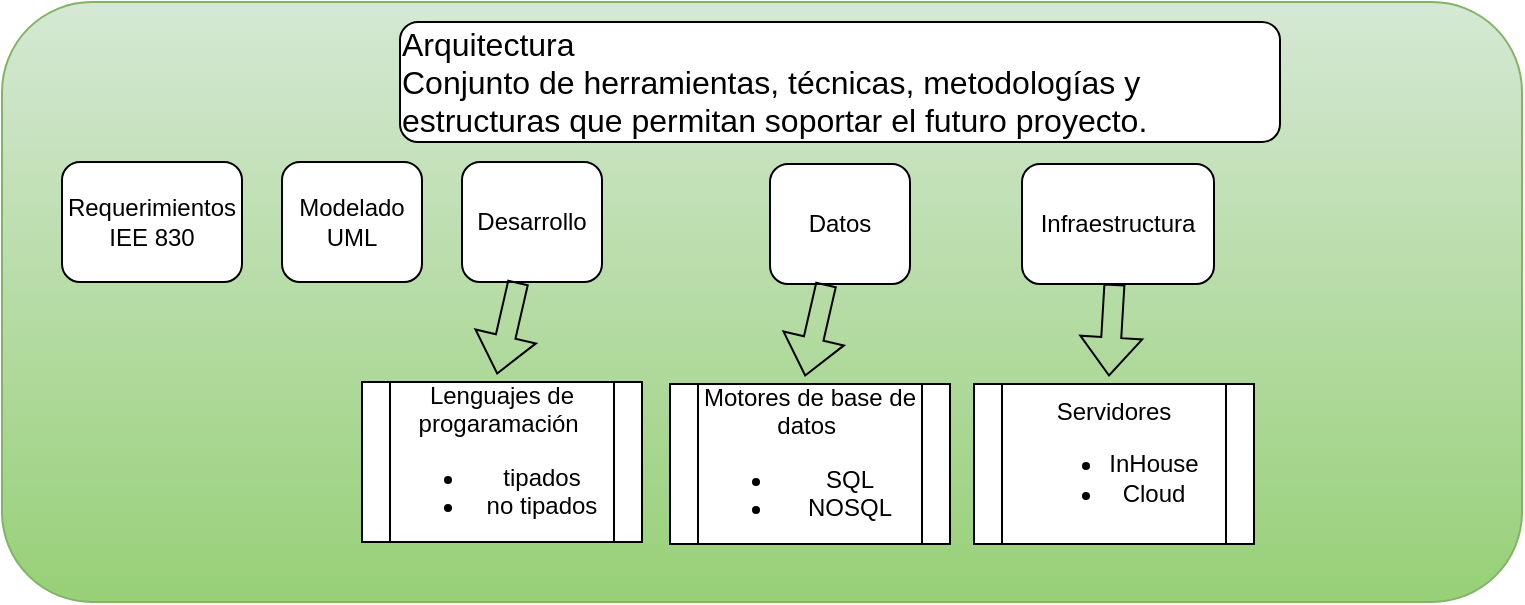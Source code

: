 <mxfile version="21.7.2" type="github">
  <diagram name="Página-1" id="I7OYAvTD2GQr2_H5n1Hm">
    <mxGraphModel dx="704" dy="390" grid="1" gridSize="10" guides="1" tooltips="1" connect="1" arrows="1" fold="1" page="1" pageScale="1" pageWidth="827" pageHeight="1169" math="0" shadow="0">
      <root>
        <mxCell id="0" />
        <mxCell id="1" parent="0" />
        <mxCell id="nuXOW2MLWDCQzq31RKOd-15" value="" style="rounded=1;whiteSpace=wrap;html=1;fillColor=#d5e8d4;gradientColor=#97d077;strokeColor=#82b366;" vertex="1" parent="1">
          <mxGeometry x="10" y="10" width="760" height="300" as="geometry" />
        </mxCell>
        <mxCell id="nuXOW2MLWDCQzq31RKOd-1" value="&lt;div style=&quot;text-align: left; font-size: 16px;&quot;&gt;&lt;span style=&quot;background-color: initial;&quot;&gt;&lt;font style=&quot;font-size: 16px;&quot;&gt;Arquitectura&lt;/font&gt;&lt;/span&gt;&lt;/div&gt;&lt;font style=&quot;font-size: 16px;&quot;&gt;&lt;div style=&quot;text-align: left;&quot;&gt;&lt;span style=&quot;background-color: initial;&quot;&gt;Conjunto de herramientas, técnicas, metodologías y estructuras que permitan soportar el futuro proyecto.&lt;/span&gt;&lt;/div&gt;&lt;/font&gt;" style="rounded=1;whiteSpace=wrap;html=1;" vertex="1" parent="1">
          <mxGeometry x="209" y="20" width="440" height="60" as="geometry" />
        </mxCell>
        <mxCell id="nuXOW2MLWDCQzq31RKOd-2" value="Requerimientos&lt;br&gt;IEE 830" style="rounded=1;whiteSpace=wrap;html=1;" vertex="1" parent="1">
          <mxGeometry x="40" y="90" width="90" height="60" as="geometry" />
        </mxCell>
        <mxCell id="nuXOW2MLWDCQzq31RKOd-3" value="Modelado&lt;br&gt;UML" style="rounded=1;whiteSpace=wrap;html=1;" vertex="1" parent="1">
          <mxGeometry x="150" y="90" width="70" height="60" as="geometry" />
        </mxCell>
        <mxCell id="nuXOW2MLWDCQzq31RKOd-4" value="Desarrollo" style="rounded=1;whiteSpace=wrap;html=1;" vertex="1" parent="1">
          <mxGeometry x="240" y="90" width="70" height="60" as="geometry" />
        </mxCell>
        <mxCell id="nuXOW2MLWDCQzq31RKOd-5" value="Lenguajes de progaramación&amp;nbsp;&lt;br&gt;&lt;ul&gt;&lt;li&gt;tipados&lt;/li&gt;&lt;li&gt;no tipados&lt;/li&gt;&lt;/ul&gt;" style="shape=process;whiteSpace=wrap;html=1;backgroundOutline=1;" vertex="1" parent="1">
          <mxGeometry x="190" y="200" width="140" height="80" as="geometry" />
        </mxCell>
        <mxCell id="nuXOW2MLWDCQzq31RKOd-6" value="" style="shape=flexArrow;endArrow=classic;html=1;rounded=0;entryX=0.482;entryY=-0.047;entryDx=0;entryDy=0;entryPerimeter=0;" edge="1" parent="1" source="nuXOW2MLWDCQzq31RKOd-4" target="nuXOW2MLWDCQzq31RKOd-5">
          <mxGeometry width="50" height="50" relative="1" as="geometry">
            <mxPoint x="230" y="170" as="sourcePoint" />
            <mxPoint x="280" y="120" as="targetPoint" />
          </mxGeometry>
        </mxCell>
        <mxCell id="nuXOW2MLWDCQzq31RKOd-9" value="Datos" style="rounded=1;whiteSpace=wrap;html=1;" vertex="1" parent="1">
          <mxGeometry x="394" y="91" width="70" height="60" as="geometry" />
        </mxCell>
        <mxCell id="nuXOW2MLWDCQzq31RKOd-10" value="Motores de base de datos&amp;nbsp;&lt;br&gt;&lt;ul&gt;&lt;li&gt;SQL&lt;/li&gt;&lt;li&gt;NOSQL&lt;/li&gt;&lt;/ul&gt;" style="shape=process;whiteSpace=wrap;html=1;backgroundOutline=1;" vertex="1" parent="1">
          <mxGeometry x="344" y="201" width="140" height="80" as="geometry" />
        </mxCell>
        <mxCell id="nuXOW2MLWDCQzq31RKOd-11" value="" style="shape=flexArrow;endArrow=classic;html=1;rounded=0;entryX=0.482;entryY=-0.047;entryDx=0;entryDy=0;entryPerimeter=0;" edge="1" parent="1" source="nuXOW2MLWDCQzq31RKOd-9" target="nuXOW2MLWDCQzq31RKOd-10">
          <mxGeometry width="50" height="50" relative="1" as="geometry">
            <mxPoint x="384" y="171" as="sourcePoint" />
            <mxPoint x="434" y="121" as="targetPoint" />
          </mxGeometry>
        </mxCell>
        <mxCell id="nuXOW2MLWDCQzq31RKOd-12" value="Infraestructura" style="rounded=1;whiteSpace=wrap;html=1;" vertex="1" parent="1">
          <mxGeometry x="520" y="91" width="96" height="60" as="geometry" />
        </mxCell>
        <mxCell id="nuXOW2MLWDCQzq31RKOd-13" value="Servidores&lt;br&gt;&lt;ul&gt;&lt;li&gt;InHouse&lt;/li&gt;&lt;li&gt;Cloud&lt;/li&gt;&lt;/ul&gt;" style="shape=process;whiteSpace=wrap;html=1;backgroundOutline=1;" vertex="1" parent="1">
          <mxGeometry x="496" y="201" width="140" height="80" as="geometry" />
        </mxCell>
        <mxCell id="nuXOW2MLWDCQzq31RKOd-14" value="" style="shape=flexArrow;endArrow=classic;html=1;rounded=0;entryX=0.482;entryY=-0.047;entryDx=0;entryDy=0;entryPerimeter=0;" edge="1" parent="1" source="nuXOW2MLWDCQzq31RKOd-12" target="nuXOW2MLWDCQzq31RKOd-13">
          <mxGeometry width="50" height="50" relative="1" as="geometry">
            <mxPoint x="536" y="171" as="sourcePoint" />
            <mxPoint x="586" y="121" as="targetPoint" />
          </mxGeometry>
        </mxCell>
      </root>
    </mxGraphModel>
  </diagram>
</mxfile>
